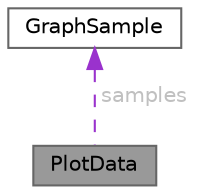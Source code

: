 digraph "PlotData"
{
 // LATEX_PDF_SIZE
  bgcolor="transparent";
  edge [fontname=Helvetica,fontsize=10,labelfontname=Helvetica,labelfontsize=10];
  node [fontname=Helvetica,fontsize=10,shape=box,height=0.2,width=0.4];
  Node1 [id="Node000001",label="PlotData",height=0.2,width=0.4,color="gray40", fillcolor="grey60", style="filled", fontcolor="black",tooltip="Structure representing a buffer of samples for a specific sensor type."];
  Node2 -> Node1 [id="edge1_Node000001_Node000002",dir="back",color="darkorchid3",style="dashed",tooltip=" ",label=" samples",fontcolor="grey" ];
  Node2 [id="Node000002",label="GraphSample",height=0.2,width=0.4,color="gray40", fillcolor="white", style="filled",URL="$structGraphSample.html",tooltip="Structure representing a single sample (data point)."];
}
